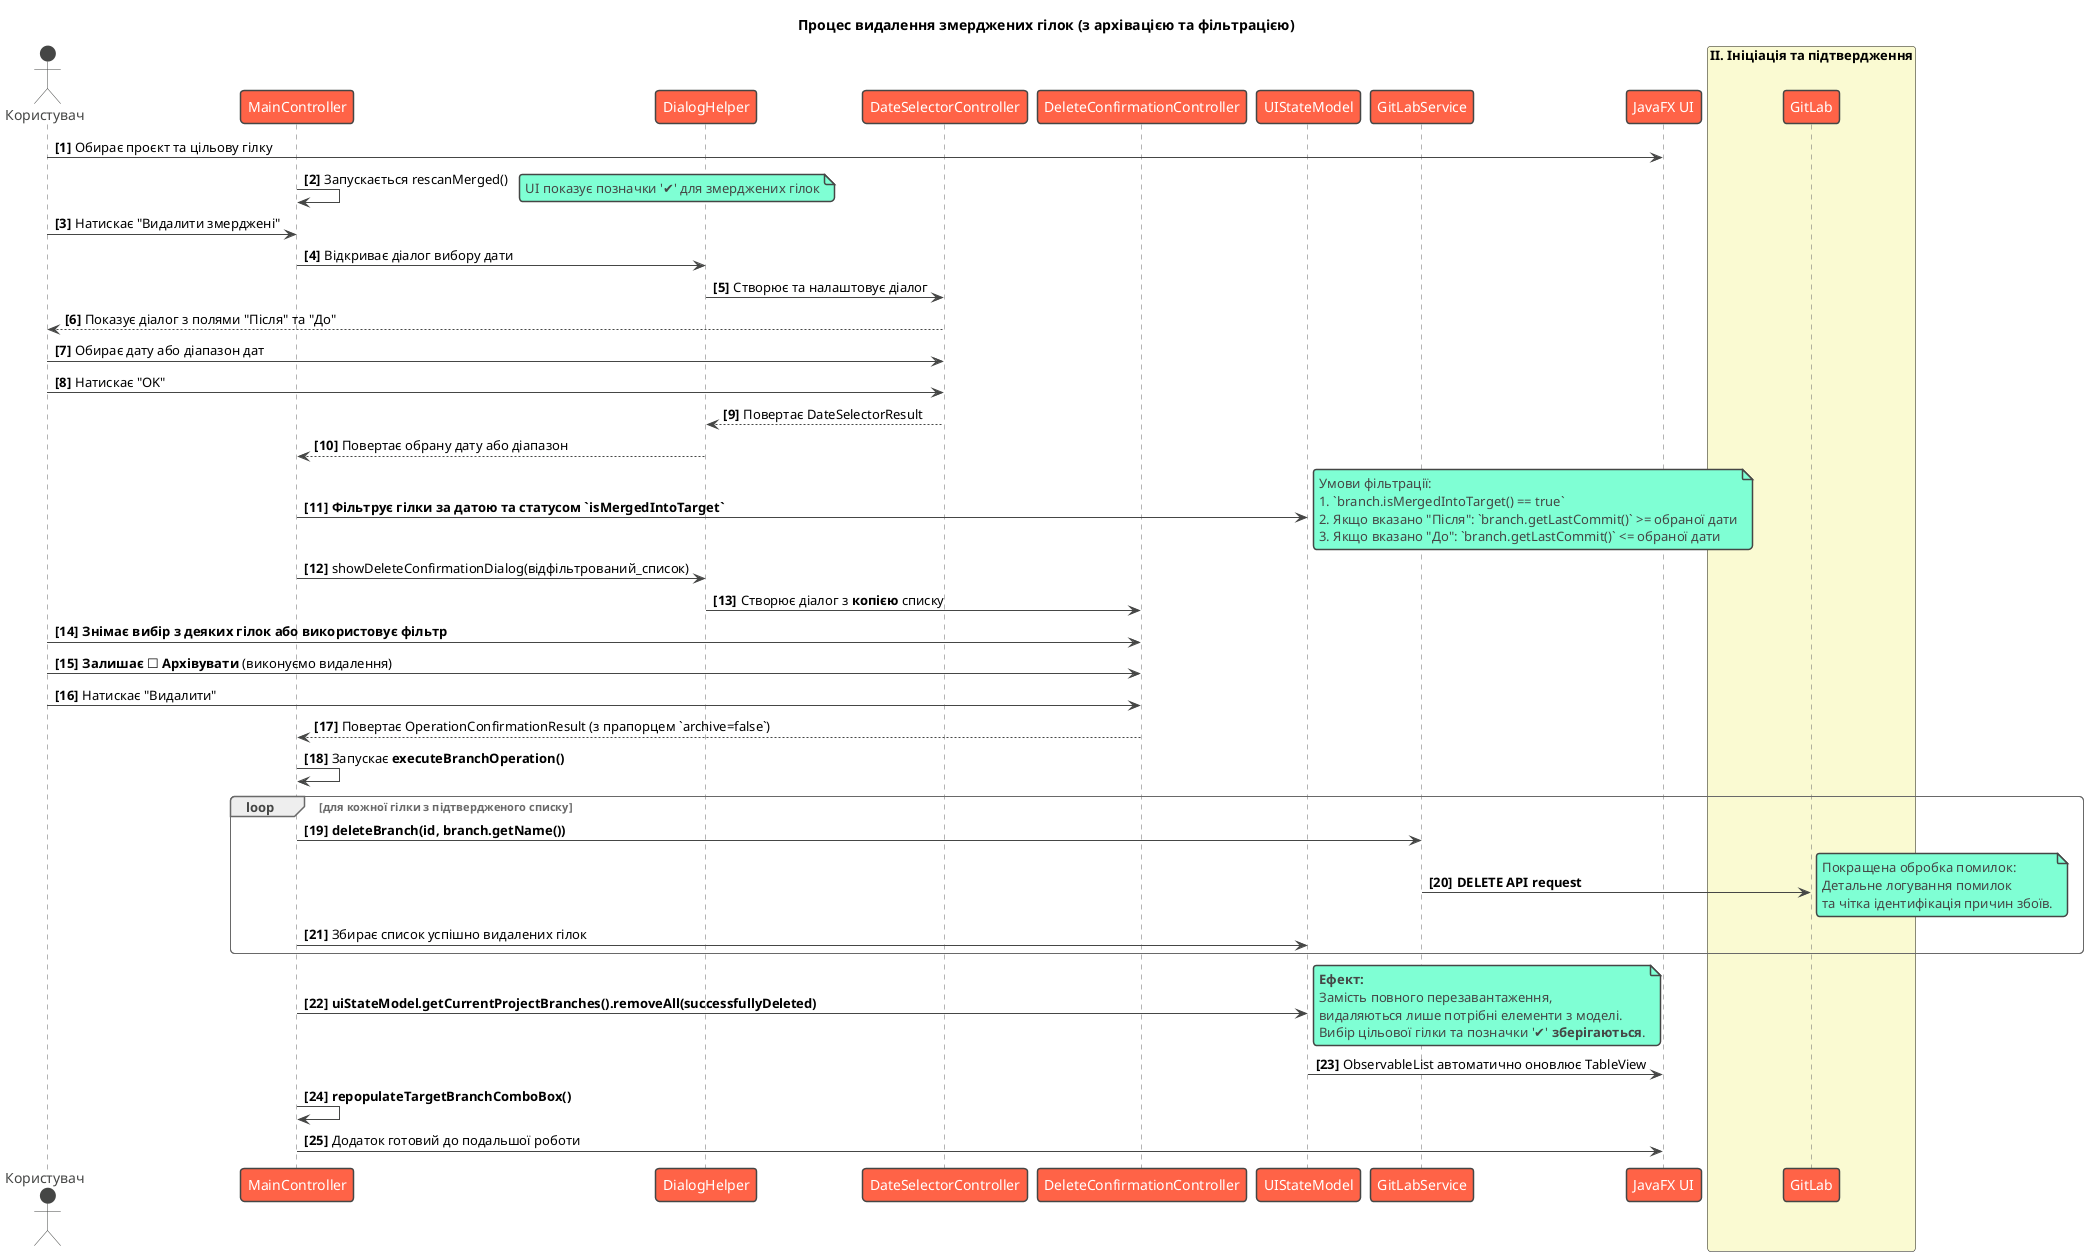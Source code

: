 @startuml
!theme vibrant
title Процес видалення змерджених гілок (з архівацією та фільтрацією)

actor Користувач as User
participant "MainController" as Controller
participant "DialogHelper" as Helper
participant "DateSelectorController" as DateSelector
participant "DeleteConfirmationController" as Dialog
participant "UIStateModel" as Model
participant "GitLabService" as Service
participant "JavaFX UI" as UI

autonumber "<b>[0]"

box "I. Підготовка" #LightCyan
    User -> UI: Обирає проєкт та цільову гілку
    Controller -> Controller: Запускається rescanMerged()
    note right: UI показує позначки '✔' для змерджених гілок
end box

box "II. Ініціація та підтвердження" #LightGoldenRodYellow
    User -> Controller: Натискає "Видалити змерджені"
    Controller -> Helper: Відкриває діалог вибору дати
    Helper -> DateSelector: Створює та налаштовує діалог
    DateSelector --> User: Показує діалог з полями "Після" та "До"
    User -> DateSelector: Обирає дату або діапазон дат
    User -> DateSelector: Натискає "OK"
    DateSelector --> Helper: Повертає DateSelectorResult
    Helper --> Controller: Повертає обрану дату або діапазон

    Controller -> Model: **Фільтрує гілки за датою та статусом `isMergedIntoTarget`**
    note right
        Умови фільтрації:
        1. `branch.isMergedIntoTarget() == true`
        2. Якщо вказано "Після": `branch.getLastCommit()` >= обраної дати
        3. Якщо вказано "До": `branch.getLastCommit()` <= обраної дати
    end note

    Controller -> Helper: showDeleteConfirmationDialog(відфільтрований_список)
    Helper -> Dialog: Створює діалог з **копією** списку

    User -> Dialog: **Знімає вибір з деяких гілок або використовує фільтр**
    User -> Dialog: **Залишає ☐ Архівувати** (виконуємо видалення)
    User -> Dialog: Натискає "Видалити"
    Dialog --> Controller: Повертає OperationConfirmationResult (з прапорцем `archive=false`)

    Controller -> Controller: Запускає **executeBranchOperation()**
    loop для кожної гілки з підтвердженого списку
        Controller -> Service: **deleteBranch(id, branch.getName())**
        Service -> GitLab: **DELETE API request**
        note right
            Покращена обробка помилок:
            Детальне логування помилок
            та чітка ідентифікація причин збоїв.
        end note
        Controller -> Model: Збирає список успішно видалених гілок
    end
end box

box "III. Елегантне оновлення UI" #LightGreen
    Controller -> Model: **uiStateModel.getCurrentProjectBranches().removeAll(successfullyDeleted)**
    note right
        **Ефект:**
        Замість повного перезавантаження,
        видаляються лише потрібні елементи з моделі.
        Вибір цільової гілки та позначки '✔' **зберігаються**.
    end note

    Model -> UI: ObservableList автоматично оновлює TableView
    Controller -> Controller: **repopulateTargetBranchComboBox()**

    Controller -> UI: Додаток готовий до подальшої роботи
end box

@enduml
